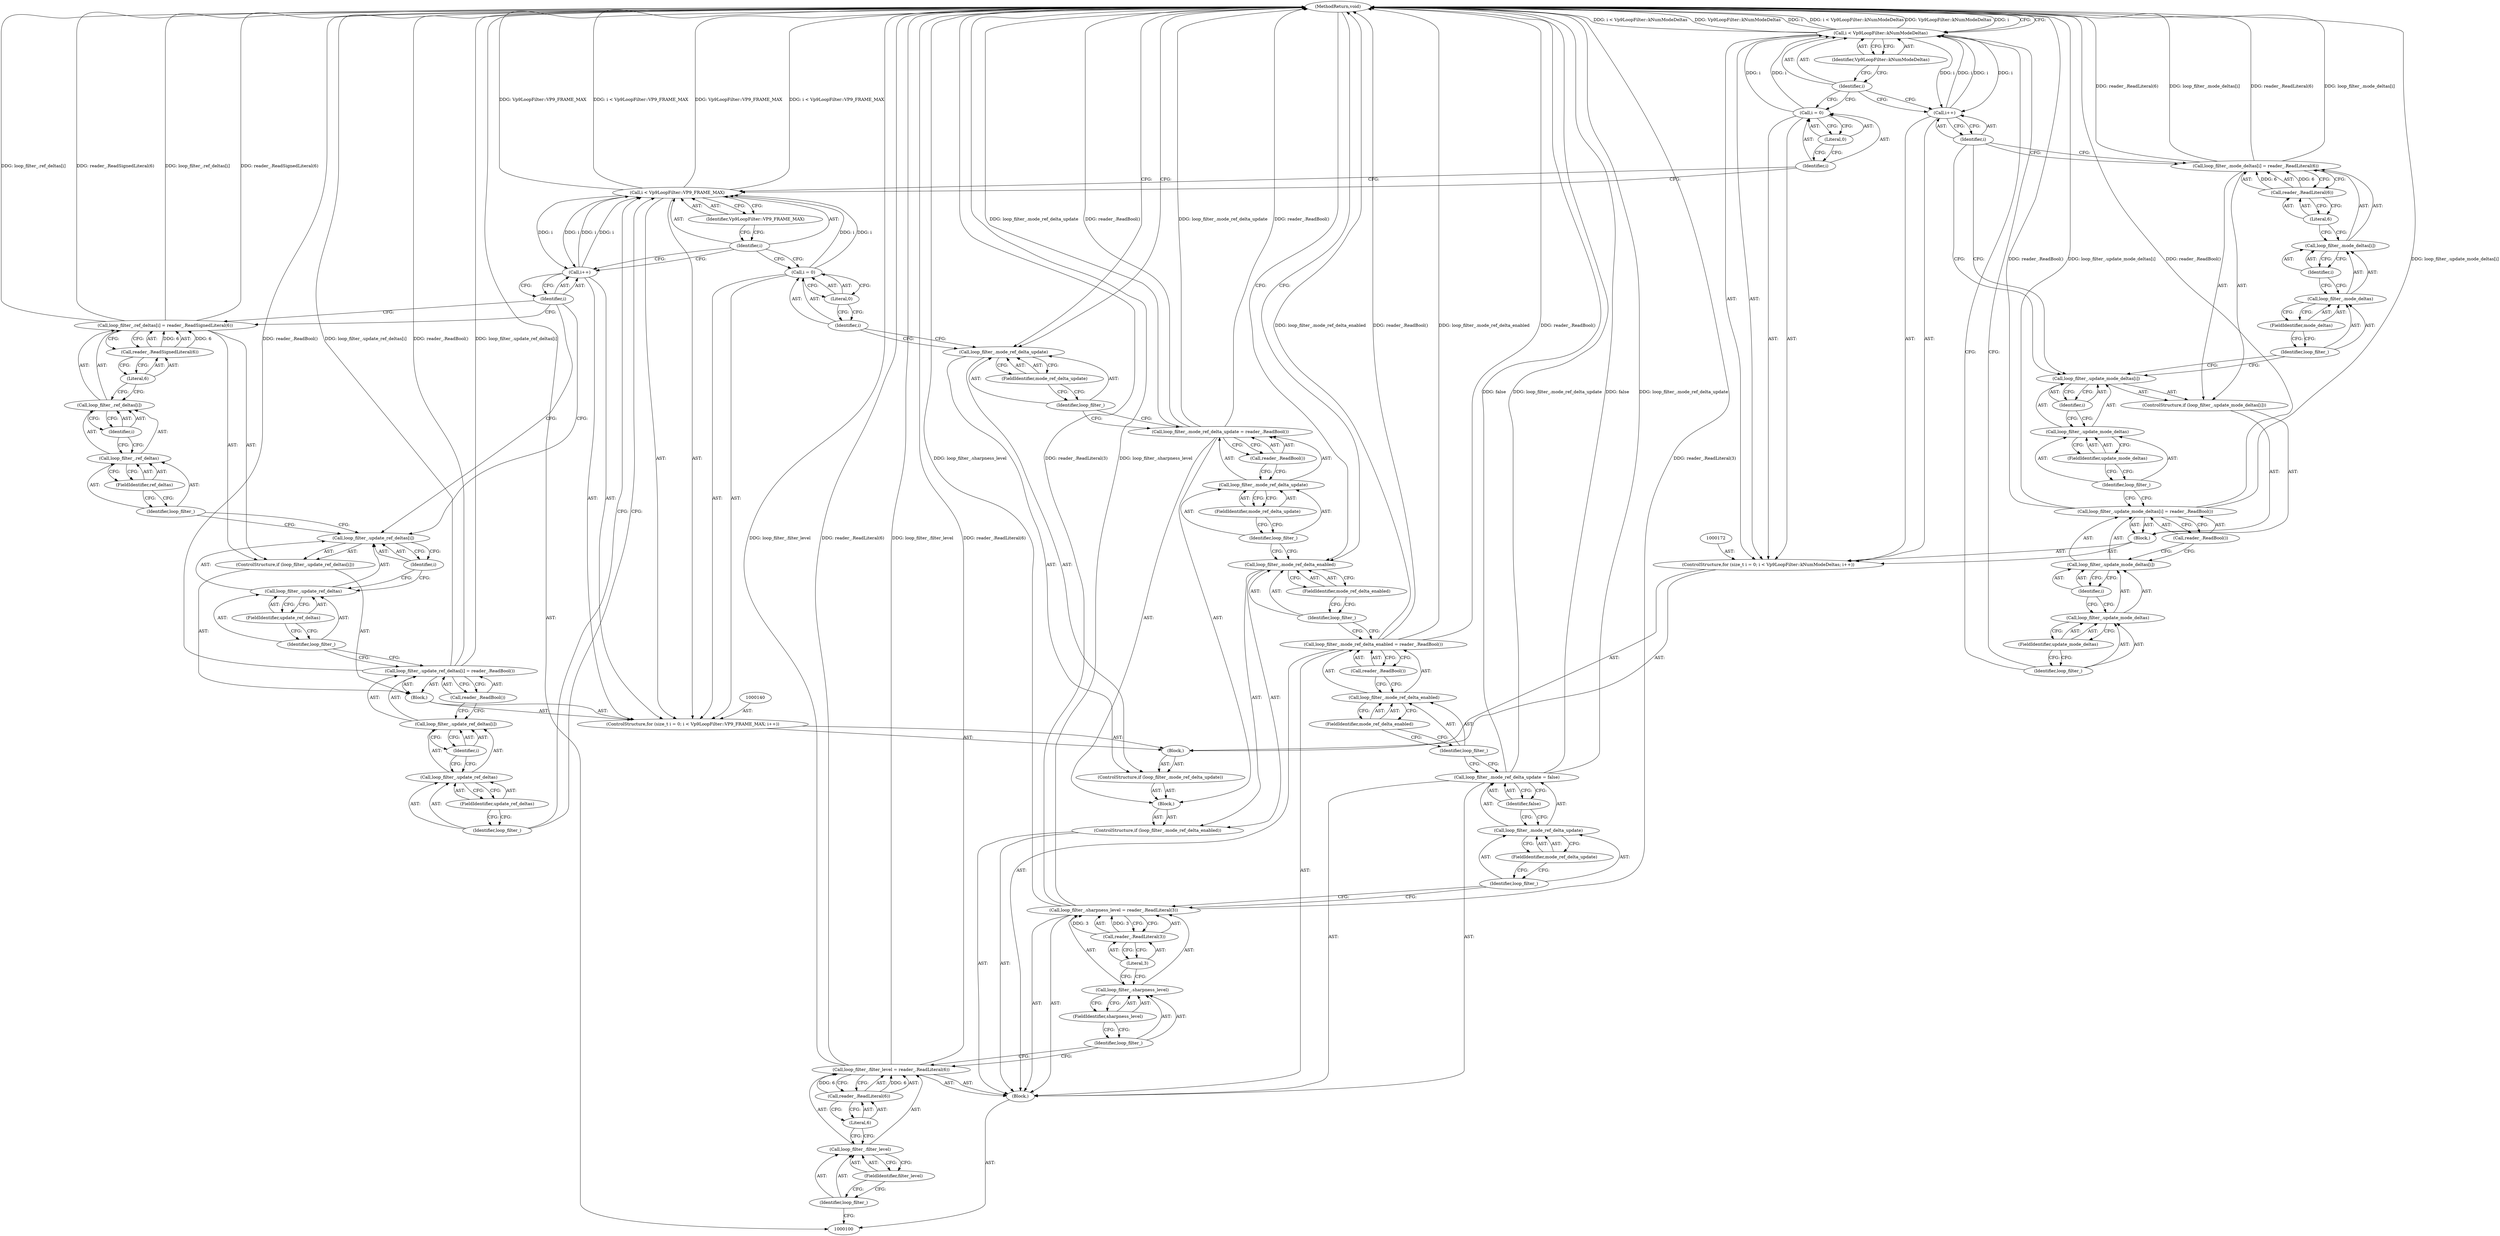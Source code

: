 digraph "1_Chrome_27c68f543e5eba779902447445dfb05ec3f5bf75_17" {
"1000203" [label="(MethodReturn,void)"];
"1000101" [label="(Block,)"];
"1000154" [label="(FieldIdentifier,update_ref_deltas)"];
"1000155" [label="(Identifier,i)"];
"1000156" [label="(Call,reader_.ReadBool())"];
"1000150" [label="(Call,loop_filter_.update_ref_deltas[i] = reader_.ReadBool())"];
"1000151" [label="(Call,loop_filter_.update_ref_deltas[i])"];
"1000152" [label="(Call,loop_filter_.update_ref_deltas)"];
"1000153" [label="(Identifier,loop_filter_)"];
"1000158" [label="(Call,loop_filter_.update_ref_deltas[i])"];
"1000159" [label="(Call,loop_filter_.update_ref_deltas)"];
"1000160" [label="(Identifier,loop_filter_)"];
"1000161" [label="(FieldIdentifier,update_ref_deltas)"];
"1000162" [label="(Identifier,i)"];
"1000157" [label="(ControlStructure,if (loop_filter_.update_ref_deltas[i]))"];
"1000163" [label="(Call,loop_filter_.ref_deltas[i] = reader_.ReadSignedLiteral(6))"];
"1000164" [label="(Call,loop_filter_.ref_deltas[i])"];
"1000165" [label="(Call,loop_filter_.ref_deltas)"];
"1000166" [label="(Identifier,loop_filter_)"];
"1000167" [label="(FieldIdentifier,ref_deltas)"];
"1000168" [label="(Identifier,i)"];
"1000169" [label="(Call,reader_.ReadSignedLiteral(6))"];
"1000170" [label="(Literal,6)"];
"1000173" [label="(Call,i = 0)"];
"1000174" [label="(Identifier,i)"];
"1000175" [label="(Literal,0)"];
"1000176" [label="(Call,i < Vp9LoopFilter::kNumModeDeltas)"];
"1000177" [label="(Identifier,i)"];
"1000178" [label="(Identifier,Vp9LoopFilter::kNumModeDeltas)"];
"1000179" [label="(Call,i++)"];
"1000180" [label="(Identifier,i)"];
"1000181" [label="(Block,)"];
"1000171" [label="(ControlStructure,for (size_t i = 0; i < Vp9LoopFilter::kNumModeDeltas; i++))"];
"1000186" [label="(FieldIdentifier,update_mode_deltas)"];
"1000187" [label="(Identifier,i)"];
"1000188" [label="(Call,reader_.ReadBool())"];
"1000182" [label="(Call,loop_filter_.update_mode_deltas[i] = reader_.ReadBool())"];
"1000183" [label="(Call,loop_filter_.update_mode_deltas[i])"];
"1000184" [label="(Call,loop_filter_.update_mode_deltas)"];
"1000185" [label="(Identifier,loop_filter_)"];
"1000190" [label="(Call,loop_filter_.update_mode_deltas[i])"];
"1000191" [label="(Call,loop_filter_.update_mode_deltas)"];
"1000192" [label="(Identifier,loop_filter_)"];
"1000193" [label="(FieldIdentifier,update_mode_deltas)"];
"1000194" [label="(Identifier,i)"];
"1000189" [label="(ControlStructure,if (loop_filter_.update_mode_deltas[i]))"];
"1000195" [label="(Call,loop_filter_.mode_deltas[i] = reader_.ReadLiteral(6))"];
"1000196" [label="(Call,loop_filter_.mode_deltas[i])"];
"1000197" [label="(Call,loop_filter_.mode_deltas)"];
"1000198" [label="(Identifier,loop_filter_)"];
"1000199" [label="(FieldIdentifier,mode_deltas)"];
"1000200" [label="(Identifier,i)"];
"1000201" [label="(Call,reader_.ReadLiteral(6))"];
"1000202" [label="(Literal,6)"];
"1000105" [label="(FieldIdentifier,filter_level)"];
"1000102" [label="(Call,loop_filter_.filter_level = reader_.ReadLiteral(6))"];
"1000103" [label="(Call,loop_filter_.filter_level)"];
"1000104" [label="(Identifier,loop_filter_)"];
"1000106" [label="(Call,reader_.ReadLiteral(6))"];
"1000107" [label="(Literal,6)"];
"1000111" [label="(FieldIdentifier,sharpness_level)"];
"1000108" [label="(Call,loop_filter_.sharpness_level = reader_.ReadLiteral(3))"];
"1000109" [label="(Call,loop_filter_.sharpness_level)"];
"1000110" [label="(Identifier,loop_filter_)"];
"1000112" [label="(Call,reader_.ReadLiteral(3))"];
"1000113" [label="(Literal,3)"];
"1000117" [label="(FieldIdentifier,mode_ref_delta_update)"];
"1000114" [label="(Call,loop_filter_.mode_ref_delta_update = false)"];
"1000115" [label="(Call,loop_filter_.mode_ref_delta_update)"];
"1000116" [label="(Identifier,loop_filter_)"];
"1000118" [label="(Identifier,false)"];
"1000122" [label="(FieldIdentifier,mode_ref_delta_enabled)"];
"1000119" [label="(Call,loop_filter_.mode_ref_delta_enabled = reader_.ReadBool())"];
"1000120" [label="(Call,loop_filter_.mode_ref_delta_enabled)"];
"1000121" [label="(Identifier,loop_filter_)"];
"1000123" [label="(Call,reader_.ReadBool())"];
"1000127" [label="(FieldIdentifier,mode_ref_delta_enabled)"];
"1000124" [label="(ControlStructure,if (loop_filter_.mode_ref_delta_enabled))"];
"1000128" [label="(Block,)"];
"1000125" [label="(Call,loop_filter_.mode_ref_delta_enabled)"];
"1000126" [label="(Identifier,loop_filter_)"];
"1000132" [label="(FieldIdentifier,mode_ref_delta_update)"];
"1000129" [label="(Call,loop_filter_.mode_ref_delta_update = reader_.ReadBool())"];
"1000130" [label="(Call,loop_filter_.mode_ref_delta_update)"];
"1000131" [label="(Identifier,loop_filter_)"];
"1000133" [label="(Call,reader_.ReadBool())"];
"1000137" [label="(FieldIdentifier,mode_ref_delta_update)"];
"1000134" [label="(ControlStructure,if (loop_filter_.mode_ref_delta_update))"];
"1000138" [label="(Block,)"];
"1000135" [label="(Call,loop_filter_.mode_ref_delta_update)"];
"1000136" [label="(Identifier,loop_filter_)"];
"1000141" [label="(Call,i = 0)"];
"1000142" [label="(Identifier,i)"];
"1000143" [label="(Literal,0)"];
"1000144" [label="(Call,i < Vp9LoopFilter::VP9_FRAME_MAX)"];
"1000145" [label="(Identifier,i)"];
"1000146" [label="(Identifier,Vp9LoopFilter::VP9_FRAME_MAX)"];
"1000147" [label="(Call,i++)"];
"1000148" [label="(Identifier,i)"];
"1000139" [label="(ControlStructure,for (size_t i = 0; i < Vp9LoopFilter::VP9_FRAME_MAX; i++))"];
"1000149" [label="(Block,)"];
"1000203" -> "1000100"  [label="AST: "];
"1000203" -> "1000176"  [label="CFG: "];
"1000203" -> "1000135"  [label="CFG: "];
"1000203" -> "1000125"  [label="CFG: "];
"1000195" -> "1000203"  [label="DDG: reader_.ReadLiteral(6)"];
"1000195" -> "1000203"  [label="DDG: loop_filter_.mode_deltas[i]"];
"1000150" -> "1000203"  [label="DDG: loop_filter_.update_ref_deltas[i]"];
"1000150" -> "1000203"  [label="DDG: reader_.ReadBool()"];
"1000163" -> "1000203"  [label="DDG: reader_.ReadSignedLiteral(6)"];
"1000163" -> "1000203"  [label="DDG: loop_filter_.ref_deltas[i]"];
"1000119" -> "1000203"  [label="DDG: reader_.ReadBool()"];
"1000119" -> "1000203"  [label="DDG: loop_filter_.mode_ref_delta_enabled"];
"1000114" -> "1000203"  [label="DDG: loop_filter_.mode_ref_delta_update"];
"1000114" -> "1000203"  [label="DDG: false"];
"1000176" -> "1000203"  [label="DDG: i < Vp9LoopFilter::kNumModeDeltas"];
"1000176" -> "1000203"  [label="DDG: Vp9LoopFilter::kNumModeDeltas"];
"1000176" -> "1000203"  [label="DDG: i"];
"1000182" -> "1000203"  [label="DDG: reader_.ReadBool()"];
"1000182" -> "1000203"  [label="DDG: loop_filter_.update_mode_deltas[i]"];
"1000129" -> "1000203"  [label="DDG: loop_filter_.mode_ref_delta_update"];
"1000129" -> "1000203"  [label="DDG: reader_.ReadBool()"];
"1000102" -> "1000203"  [label="DDG: loop_filter_.filter_level"];
"1000102" -> "1000203"  [label="DDG: reader_.ReadLiteral(6)"];
"1000144" -> "1000203"  [label="DDG: i < Vp9LoopFilter::VP9_FRAME_MAX"];
"1000144" -> "1000203"  [label="DDG: Vp9LoopFilter::VP9_FRAME_MAX"];
"1000108" -> "1000203"  [label="DDG: reader_.ReadLiteral(3)"];
"1000108" -> "1000203"  [label="DDG: loop_filter_.sharpness_level"];
"1000101" -> "1000100"  [label="AST: "];
"1000102" -> "1000101"  [label="AST: "];
"1000108" -> "1000101"  [label="AST: "];
"1000114" -> "1000101"  [label="AST: "];
"1000119" -> "1000101"  [label="AST: "];
"1000124" -> "1000101"  [label="AST: "];
"1000154" -> "1000152"  [label="AST: "];
"1000154" -> "1000153"  [label="CFG: "];
"1000152" -> "1000154"  [label="CFG: "];
"1000155" -> "1000151"  [label="AST: "];
"1000155" -> "1000152"  [label="CFG: "];
"1000151" -> "1000155"  [label="CFG: "];
"1000156" -> "1000150"  [label="AST: "];
"1000156" -> "1000151"  [label="CFG: "];
"1000150" -> "1000156"  [label="CFG: "];
"1000150" -> "1000149"  [label="AST: "];
"1000150" -> "1000156"  [label="CFG: "];
"1000151" -> "1000150"  [label="AST: "];
"1000156" -> "1000150"  [label="AST: "];
"1000160" -> "1000150"  [label="CFG: "];
"1000150" -> "1000203"  [label="DDG: loop_filter_.update_ref_deltas[i]"];
"1000150" -> "1000203"  [label="DDG: reader_.ReadBool()"];
"1000151" -> "1000150"  [label="AST: "];
"1000151" -> "1000155"  [label="CFG: "];
"1000152" -> "1000151"  [label="AST: "];
"1000155" -> "1000151"  [label="AST: "];
"1000156" -> "1000151"  [label="CFG: "];
"1000152" -> "1000151"  [label="AST: "];
"1000152" -> "1000154"  [label="CFG: "];
"1000153" -> "1000152"  [label="AST: "];
"1000154" -> "1000152"  [label="AST: "];
"1000155" -> "1000152"  [label="CFG: "];
"1000153" -> "1000152"  [label="AST: "];
"1000153" -> "1000144"  [label="CFG: "];
"1000154" -> "1000153"  [label="CFG: "];
"1000158" -> "1000157"  [label="AST: "];
"1000158" -> "1000162"  [label="CFG: "];
"1000159" -> "1000158"  [label="AST: "];
"1000162" -> "1000158"  [label="AST: "];
"1000166" -> "1000158"  [label="CFG: "];
"1000148" -> "1000158"  [label="CFG: "];
"1000159" -> "1000158"  [label="AST: "];
"1000159" -> "1000161"  [label="CFG: "];
"1000160" -> "1000159"  [label="AST: "];
"1000161" -> "1000159"  [label="AST: "];
"1000162" -> "1000159"  [label="CFG: "];
"1000160" -> "1000159"  [label="AST: "];
"1000160" -> "1000150"  [label="CFG: "];
"1000161" -> "1000160"  [label="CFG: "];
"1000161" -> "1000159"  [label="AST: "];
"1000161" -> "1000160"  [label="CFG: "];
"1000159" -> "1000161"  [label="CFG: "];
"1000162" -> "1000158"  [label="AST: "];
"1000162" -> "1000159"  [label="CFG: "];
"1000158" -> "1000162"  [label="CFG: "];
"1000157" -> "1000149"  [label="AST: "];
"1000158" -> "1000157"  [label="AST: "];
"1000163" -> "1000157"  [label="AST: "];
"1000163" -> "1000157"  [label="AST: "];
"1000163" -> "1000169"  [label="CFG: "];
"1000164" -> "1000163"  [label="AST: "];
"1000169" -> "1000163"  [label="AST: "];
"1000148" -> "1000163"  [label="CFG: "];
"1000163" -> "1000203"  [label="DDG: reader_.ReadSignedLiteral(6)"];
"1000163" -> "1000203"  [label="DDG: loop_filter_.ref_deltas[i]"];
"1000169" -> "1000163"  [label="DDG: 6"];
"1000164" -> "1000163"  [label="AST: "];
"1000164" -> "1000168"  [label="CFG: "];
"1000165" -> "1000164"  [label="AST: "];
"1000168" -> "1000164"  [label="AST: "];
"1000170" -> "1000164"  [label="CFG: "];
"1000165" -> "1000164"  [label="AST: "];
"1000165" -> "1000167"  [label="CFG: "];
"1000166" -> "1000165"  [label="AST: "];
"1000167" -> "1000165"  [label="AST: "];
"1000168" -> "1000165"  [label="CFG: "];
"1000166" -> "1000165"  [label="AST: "];
"1000166" -> "1000158"  [label="CFG: "];
"1000167" -> "1000166"  [label="CFG: "];
"1000167" -> "1000165"  [label="AST: "];
"1000167" -> "1000166"  [label="CFG: "];
"1000165" -> "1000167"  [label="CFG: "];
"1000168" -> "1000164"  [label="AST: "];
"1000168" -> "1000165"  [label="CFG: "];
"1000164" -> "1000168"  [label="CFG: "];
"1000169" -> "1000163"  [label="AST: "];
"1000169" -> "1000170"  [label="CFG: "];
"1000170" -> "1000169"  [label="AST: "];
"1000163" -> "1000169"  [label="CFG: "];
"1000169" -> "1000163"  [label="DDG: 6"];
"1000170" -> "1000169"  [label="AST: "];
"1000170" -> "1000164"  [label="CFG: "];
"1000169" -> "1000170"  [label="CFG: "];
"1000173" -> "1000171"  [label="AST: "];
"1000173" -> "1000175"  [label="CFG: "];
"1000174" -> "1000173"  [label="AST: "];
"1000175" -> "1000173"  [label="AST: "];
"1000177" -> "1000173"  [label="CFG: "];
"1000173" -> "1000176"  [label="DDG: i"];
"1000174" -> "1000173"  [label="AST: "];
"1000174" -> "1000144"  [label="CFG: "];
"1000175" -> "1000174"  [label="CFG: "];
"1000175" -> "1000173"  [label="AST: "];
"1000175" -> "1000174"  [label="CFG: "];
"1000173" -> "1000175"  [label="CFG: "];
"1000176" -> "1000171"  [label="AST: "];
"1000176" -> "1000178"  [label="CFG: "];
"1000177" -> "1000176"  [label="AST: "];
"1000178" -> "1000176"  [label="AST: "];
"1000185" -> "1000176"  [label="CFG: "];
"1000203" -> "1000176"  [label="CFG: "];
"1000176" -> "1000203"  [label="DDG: i < Vp9LoopFilter::kNumModeDeltas"];
"1000176" -> "1000203"  [label="DDG: Vp9LoopFilter::kNumModeDeltas"];
"1000176" -> "1000203"  [label="DDG: i"];
"1000179" -> "1000176"  [label="DDG: i"];
"1000173" -> "1000176"  [label="DDG: i"];
"1000176" -> "1000179"  [label="DDG: i"];
"1000177" -> "1000176"  [label="AST: "];
"1000177" -> "1000173"  [label="CFG: "];
"1000177" -> "1000179"  [label="CFG: "];
"1000178" -> "1000177"  [label="CFG: "];
"1000178" -> "1000176"  [label="AST: "];
"1000178" -> "1000177"  [label="CFG: "];
"1000176" -> "1000178"  [label="CFG: "];
"1000179" -> "1000171"  [label="AST: "];
"1000179" -> "1000180"  [label="CFG: "];
"1000180" -> "1000179"  [label="AST: "];
"1000177" -> "1000179"  [label="CFG: "];
"1000179" -> "1000176"  [label="DDG: i"];
"1000176" -> "1000179"  [label="DDG: i"];
"1000180" -> "1000179"  [label="AST: "];
"1000180" -> "1000195"  [label="CFG: "];
"1000180" -> "1000190"  [label="CFG: "];
"1000179" -> "1000180"  [label="CFG: "];
"1000181" -> "1000171"  [label="AST: "];
"1000182" -> "1000181"  [label="AST: "];
"1000189" -> "1000181"  [label="AST: "];
"1000171" -> "1000138"  [label="AST: "];
"1000172" -> "1000171"  [label="AST: "];
"1000173" -> "1000171"  [label="AST: "];
"1000176" -> "1000171"  [label="AST: "];
"1000179" -> "1000171"  [label="AST: "];
"1000181" -> "1000171"  [label="AST: "];
"1000186" -> "1000184"  [label="AST: "];
"1000186" -> "1000185"  [label="CFG: "];
"1000184" -> "1000186"  [label="CFG: "];
"1000187" -> "1000183"  [label="AST: "];
"1000187" -> "1000184"  [label="CFG: "];
"1000183" -> "1000187"  [label="CFG: "];
"1000188" -> "1000182"  [label="AST: "];
"1000188" -> "1000183"  [label="CFG: "];
"1000182" -> "1000188"  [label="CFG: "];
"1000182" -> "1000181"  [label="AST: "];
"1000182" -> "1000188"  [label="CFG: "];
"1000183" -> "1000182"  [label="AST: "];
"1000188" -> "1000182"  [label="AST: "];
"1000192" -> "1000182"  [label="CFG: "];
"1000182" -> "1000203"  [label="DDG: reader_.ReadBool()"];
"1000182" -> "1000203"  [label="DDG: loop_filter_.update_mode_deltas[i]"];
"1000183" -> "1000182"  [label="AST: "];
"1000183" -> "1000187"  [label="CFG: "];
"1000184" -> "1000183"  [label="AST: "];
"1000187" -> "1000183"  [label="AST: "];
"1000188" -> "1000183"  [label="CFG: "];
"1000184" -> "1000183"  [label="AST: "];
"1000184" -> "1000186"  [label="CFG: "];
"1000185" -> "1000184"  [label="AST: "];
"1000186" -> "1000184"  [label="AST: "];
"1000187" -> "1000184"  [label="CFG: "];
"1000185" -> "1000184"  [label="AST: "];
"1000185" -> "1000176"  [label="CFG: "];
"1000186" -> "1000185"  [label="CFG: "];
"1000190" -> "1000189"  [label="AST: "];
"1000190" -> "1000194"  [label="CFG: "];
"1000191" -> "1000190"  [label="AST: "];
"1000194" -> "1000190"  [label="AST: "];
"1000198" -> "1000190"  [label="CFG: "];
"1000180" -> "1000190"  [label="CFG: "];
"1000191" -> "1000190"  [label="AST: "];
"1000191" -> "1000193"  [label="CFG: "];
"1000192" -> "1000191"  [label="AST: "];
"1000193" -> "1000191"  [label="AST: "];
"1000194" -> "1000191"  [label="CFG: "];
"1000192" -> "1000191"  [label="AST: "];
"1000192" -> "1000182"  [label="CFG: "];
"1000193" -> "1000192"  [label="CFG: "];
"1000193" -> "1000191"  [label="AST: "];
"1000193" -> "1000192"  [label="CFG: "];
"1000191" -> "1000193"  [label="CFG: "];
"1000194" -> "1000190"  [label="AST: "];
"1000194" -> "1000191"  [label="CFG: "];
"1000190" -> "1000194"  [label="CFG: "];
"1000189" -> "1000181"  [label="AST: "];
"1000190" -> "1000189"  [label="AST: "];
"1000195" -> "1000189"  [label="AST: "];
"1000195" -> "1000189"  [label="AST: "];
"1000195" -> "1000201"  [label="CFG: "];
"1000196" -> "1000195"  [label="AST: "];
"1000201" -> "1000195"  [label="AST: "];
"1000180" -> "1000195"  [label="CFG: "];
"1000195" -> "1000203"  [label="DDG: reader_.ReadLiteral(6)"];
"1000195" -> "1000203"  [label="DDG: loop_filter_.mode_deltas[i]"];
"1000201" -> "1000195"  [label="DDG: 6"];
"1000196" -> "1000195"  [label="AST: "];
"1000196" -> "1000200"  [label="CFG: "];
"1000197" -> "1000196"  [label="AST: "];
"1000200" -> "1000196"  [label="AST: "];
"1000202" -> "1000196"  [label="CFG: "];
"1000197" -> "1000196"  [label="AST: "];
"1000197" -> "1000199"  [label="CFG: "];
"1000198" -> "1000197"  [label="AST: "];
"1000199" -> "1000197"  [label="AST: "];
"1000200" -> "1000197"  [label="CFG: "];
"1000198" -> "1000197"  [label="AST: "];
"1000198" -> "1000190"  [label="CFG: "];
"1000199" -> "1000198"  [label="CFG: "];
"1000199" -> "1000197"  [label="AST: "];
"1000199" -> "1000198"  [label="CFG: "];
"1000197" -> "1000199"  [label="CFG: "];
"1000200" -> "1000196"  [label="AST: "];
"1000200" -> "1000197"  [label="CFG: "];
"1000196" -> "1000200"  [label="CFG: "];
"1000201" -> "1000195"  [label="AST: "];
"1000201" -> "1000202"  [label="CFG: "];
"1000202" -> "1000201"  [label="AST: "];
"1000195" -> "1000201"  [label="CFG: "];
"1000201" -> "1000195"  [label="DDG: 6"];
"1000202" -> "1000201"  [label="AST: "];
"1000202" -> "1000196"  [label="CFG: "];
"1000201" -> "1000202"  [label="CFG: "];
"1000105" -> "1000103"  [label="AST: "];
"1000105" -> "1000104"  [label="CFG: "];
"1000103" -> "1000105"  [label="CFG: "];
"1000102" -> "1000101"  [label="AST: "];
"1000102" -> "1000106"  [label="CFG: "];
"1000103" -> "1000102"  [label="AST: "];
"1000106" -> "1000102"  [label="AST: "];
"1000110" -> "1000102"  [label="CFG: "];
"1000102" -> "1000203"  [label="DDG: loop_filter_.filter_level"];
"1000102" -> "1000203"  [label="DDG: reader_.ReadLiteral(6)"];
"1000106" -> "1000102"  [label="DDG: 6"];
"1000103" -> "1000102"  [label="AST: "];
"1000103" -> "1000105"  [label="CFG: "];
"1000104" -> "1000103"  [label="AST: "];
"1000105" -> "1000103"  [label="AST: "];
"1000107" -> "1000103"  [label="CFG: "];
"1000104" -> "1000103"  [label="AST: "];
"1000104" -> "1000100"  [label="CFG: "];
"1000105" -> "1000104"  [label="CFG: "];
"1000106" -> "1000102"  [label="AST: "];
"1000106" -> "1000107"  [label="CFG: "];
"1000107" -> "1000106"  [label="AST: "];
"1000102" -> "1000106"  [label="CFG: "];
"1000106" -> "1000102"  [label="DDG: 6"];
"1000107" -> "1000106"  [label="AST: "];
"1000107" -> "1000103"  [label="CFG: "];
"1000106" -> "1000107"  [label="CFG: "];
"1000111" -> "1000109"  [label="AST: "];
"1000111" -> "1000110"  [label="CFG: "];
"1000109" -> "1000111"  [label="CFG: "];
"1000108" -> "1000101"  [label="AST: "];
"1000108" -> "1000112"  [label="CFG: "];
"1000109" -> "1000108"  [label="AST: "];
"1000112" -> "1000108"  [label="AST: "];
"1000116" -> "1000108"  [label="CFG: "];
"1000108" -> "1000203"  [label="DDG: reader_.ReadLiteral(3)"];
"1000108" -> "1000203"  [label="DDG: loop_filter_.sharpness_level"];
"1000112" -> "1000108"  [label="DDG: 3"];
"1000109" -> "1000108"  [label="AST: "];
"1000109" -> "1000111"  [label="CFG: "];
"1000110" -> "1000109"  [label="AST: "];
"1000111" -> "1000109"  [label="AST: "];
"1000113" -> "1000109"  [label="CFG: "];
"1000110" -> "1000109"  [label="AST: "];
"1000110" -> "1000102"  [label="CFG: "];
"1000111" -> "1000110"  [label="CFG: "];
"1000112" -> "1000108"  [label="AST: "];
"1000112" -> "1000113"  [label="CFG: "];
"1000113" -> "1000112"  [label="AST: "];
"1000108" -> "1000112"  [label="CFG: "];
"1000112" -> "1000108"  [label="DDG: 3"];
"1000113" -> "1000112"  [label="AST: "];
"1000113" -> "1000109"  [label="CFG: "];
"1000112" -> "1000113"  [label="CFG: "];
"1000117" -> "1000115"  [label="AST: "];
"1000117" -> "1000116"  [label="CFG: "];
"1000115" -> "1000117"  [label="CFG: "];
"1000114" -> "1000101"  [label="AST: "];
"1000114" -> "1000118"  [label="CFG: "];
"1000115" -> "1000114"  [label="AST: "];
"1000118" -> "1000114"  [label="AST: "];
"1000121" -> "1000114"  [label="CFG: "];
"1000114" -> "1000203"  [label="DDG: loop_filter_.mode_ref_delta_update"];
"1000114" -> "1000203"  [label="DDG: false"];
"1000115" -> "1000114"  [label="AST: "];
"1000115" -> "1000117"  [label="CFG: "];
"1000116" -> "1000115"  [label="AST: "];
"1000117" -> "1000115"  [label="AST: "];
"1000118" -> "1000115"  [label="CFG: "];
"1000116" -> "1000115"  [label="AST: "];
"1000116" -> "1000108"  [label="CFG: "];
"1000117" -> "1000116"  [label="CFG: "];
"1000118" -> "1000114"  [label="AST: "];
"1000118" -> "1000115"  [label="CFG: "];
"1000114" -> "1000118"  [label="CFG: "];
"1000122" -> "1000120"  [label="AST: "];
"1000122" -> "1000121"  [label="CFG: "];
"1000120" -> "1000122"  [label="CFG: "];
"1000119" -> "1000101"  [label="AST: "];
"1000119" -> "1000123"  [label="CFG: "];
"1000120" -> "1000119"  [label="AST: "];
"1000123" -> "1000119"  [label="AST: "];
"1000126" -> "1000119"  [label="CFG: "];
"1000119" -> "1000203"  [label="DDG: reader_.ReadBool()"];
"1000119" -> "1000203"  [label="DDG: loop_filter_.mode_ref_delta_enabled"];
"1000120" -> "1000119"  [label="AST: "];
"1000120" -> "1000122"  [label="CFG: "];
"1000121" -> "1000120"  [label="AST: "];
"1000122" -> "1000120"  [label="AST: "];
"1000123" -> "1000120"  [label="CFG: "];
"1000121" -> "1000120"  [label="AST: "];
"1000121" -> "1000114"  [label="CFG: "];
"1000122" -> "1000121"  [label="CFG: "];
"1000123" -> "1000119"  [label="AST: "];
"1000123" -> "1000120"  [label="CFG: "];
"1000119" -> "1000123"  [label="CFG: "];
"1000127" -> "1000125"  [label="AST: "];
"1000127" -> "1000126"  [label="CFG: "];
"1000125" -> "1000127"  [label="CFG: "];
"1000124" -> "1000101"  [label="AST: "];
"1000125" -> "1000124"  [label="AST: "];
"1000128" -> "1000124"  [label="AST: "];
"1000128" -> "1000124"  [label="AST: "];
"1000129" -> "1000128"  [label="AST: "];
"1000134" -> "1000128"  [label="AST: "];
"1000125" -> "1000124"  [label="AST: "];
"1000125" -> "1000127"  [label="CFG: "];
"1000126" -> "1000125"  [label="AST: "];
"1000127" -> "1000125"  [label="AST: "];
"1000131" -> "1000125"  [label="CFG: "];
"1000203" -> "1000125"  [label="CFG: "];
"1000126" -> "1000125"  [label="AST: "];
"1000126" -> "1000119"  [label="CFG: "];
"1000127" -> "1000126"  [label="CFG: "];
"1000132" -> "1000130"  [label="AST: "];
"1000132" -> "1000131"  [label="CFG: "];
"1000130" -> "1000132"  [label="CFG: "];
"1000129" -> "1000128"  [label="AST: "];
"1000129" -> "1000133"  [label="CFG: "];
"1000130" -> "1000129"  [label="AST: "];
"1000133" -> "1000129"  [label="AST: "];
"1000136" -> "1000129"  [label="CFG: "];
"1000129" -> "1000203"  [label="DDG: loop_filter_.mode_ref_delta_update"];
"1000129" -> "1000203"  [label="DDG: reader_.ReadBool()"];
"1000130" -> "1000129"  [label="AST: "];
"1000130" -> "1000132"  [label="CFG: "];
"1000131" -> "1000130"  [label="AST: "];
"1000132" -> "1000130"  [label="AST: "];
"1000133" -> "1000130"  [label="CFG: "];
"1000131" -> "1000130"  [label="AST: "];
"1000131" -> "1000125"  [label="CFG: "];
"1000132" -> "1000131"  [label="CFG: "];
"1000133" -> "1000129"  [label="AST: "];
"1000133" -> "1000130"  [label="CFG: "];
"1000129" -> "1000133"  [label="CFG: "];
"1000137" -> "1000135"  [label="AST: "];
"1000137" -> "1000136"  [label="CFG: "];
"1000135" -> "1000137"  [label="CFG: "];
"1000134" -> "1000128"  [label="AST: "];
"1000135" -> "1000134"  [label="AST: "];
"1000138" -> "1000134"  [label="AST: "];
"1000138" -> "1000134"  [label="AST: "];
"1000139" -> "1000138"  [label="AST: "];
"1000171" -> "1000138"  [label="AST: "];
"1000135" -> "1000134"  [label="AST: "];
"1000135" -> "1000137"  [label="CFG: "];
"1000136" -> "1000135"  [label="AST: "];
"1000137" -> "1000135"  [label="AST: "];
"1000142" -> "1000135"  [label="CFG: "];
"1000203" -> "1000135"  [label="CFG: "];
"1000136" -> "1000135"  [label="AST: "];
"1000136" -> "1000129"  [label="CFG: "];
"1000137" -> "1000136"  [label="CFG: "];
"1000141" -> "1000139"  [label="AST: "];
"1000141" -> "1000143"  [label="CFG: "];
"1000142" -> "1000141"  [label="AST: "];
"1000143" -> "1000141"  [label="AST: "];
"1000145" -> "1000141"  [label="CFG: "];
"1000141" -> "1000144"  [label="DDG: i"];
"1000142" -> "1000141"  [label="AST: "];
"1000142" -> "1000135"  [label="CFG: "];
"1000143" -> "1000142"  [label="CFG: "];
"1000143" -> "1000141"  [label="AST: "];
"1000143" -> "1000142"  [label="CFG: "];
"1000141" -> "1000143"  [label="CFG: "];
"1000144" -> "1000139"  [label="AST: "];
"1000144" -> "1000146"  [label="CFG: "];
"1000145" -> "1000144"  [label="AST: "];
"1000146" -> "1000144"  [label="AST: "];
"1000153" -> "1000144"  [label="CFG: "];
"1000174" -> "1000144"  [label="CFG: "];
"1000144" -> "1000203"  [label="DDG: i < Vp9LoopFilter::VP9_FRAME_MAX"];
"1000144" -> "1000203"  [label="DDG: Vp9LoopFilter::VP9_FRAME_MAX"];
"1000141" -> "1000144"  [label="DDG: i"];
"1000147" -> "1000144"  [label="DDG: i"];
"1000144" -> "1000147"  [label="DDG: i"];
"1000145" -> "1000144"  [label="AST: "];
"1000145" -> "1000141"  [label="CFG: "];
"1000145" -> "1000147"  [label="CFG: "];
"1000146" -> "1000145"  [label="CFG: "];
"1000146" -> "1000144"  [label="AST: "];
"1000146" -> "1000145"  [label="CFG: "];
"1000144" -> "1000146"  [label="CFG: "];
"1000147" -> "1000139"  [label="AST: "];
"1000147" -> "1000148"  [label="CFG: "];
"1000148" -> "1000147"  [label="AST: "];
"1000145" -> "1000147"  [label="CFG: "];
"1000147" -> "1000144"  [label="DDG: i"];
"1000144" -> "1000147"  [label="DDG: i"];
"1000148" -> "1000147"  [label="AST: "];
"1000148" -> "1000163"  [label="CFG: "];
"1000148" -> "1000158"  [label="CFG: "];
"1000147" -> "1000148"  [label="CFG: "];
"1000139" -> "1000138"  [label="AST: "];
"1000140" -> "1000139"  [label="AST: "];
"1000141" -> "1000139"  [label="AST: "];
"1000144" -> "1000139"  [label="AST: "];
"1000147" -> "1000139"  [label="AST: "];
"1000149" -> "1000139"  [label="AST: "];
"1000149" -> "1000139"  [label="AST: "];
"1000150" -> "1000149"  [label="AST: "];
"1000157" -> "1000149"  [label="AST: "];
}
